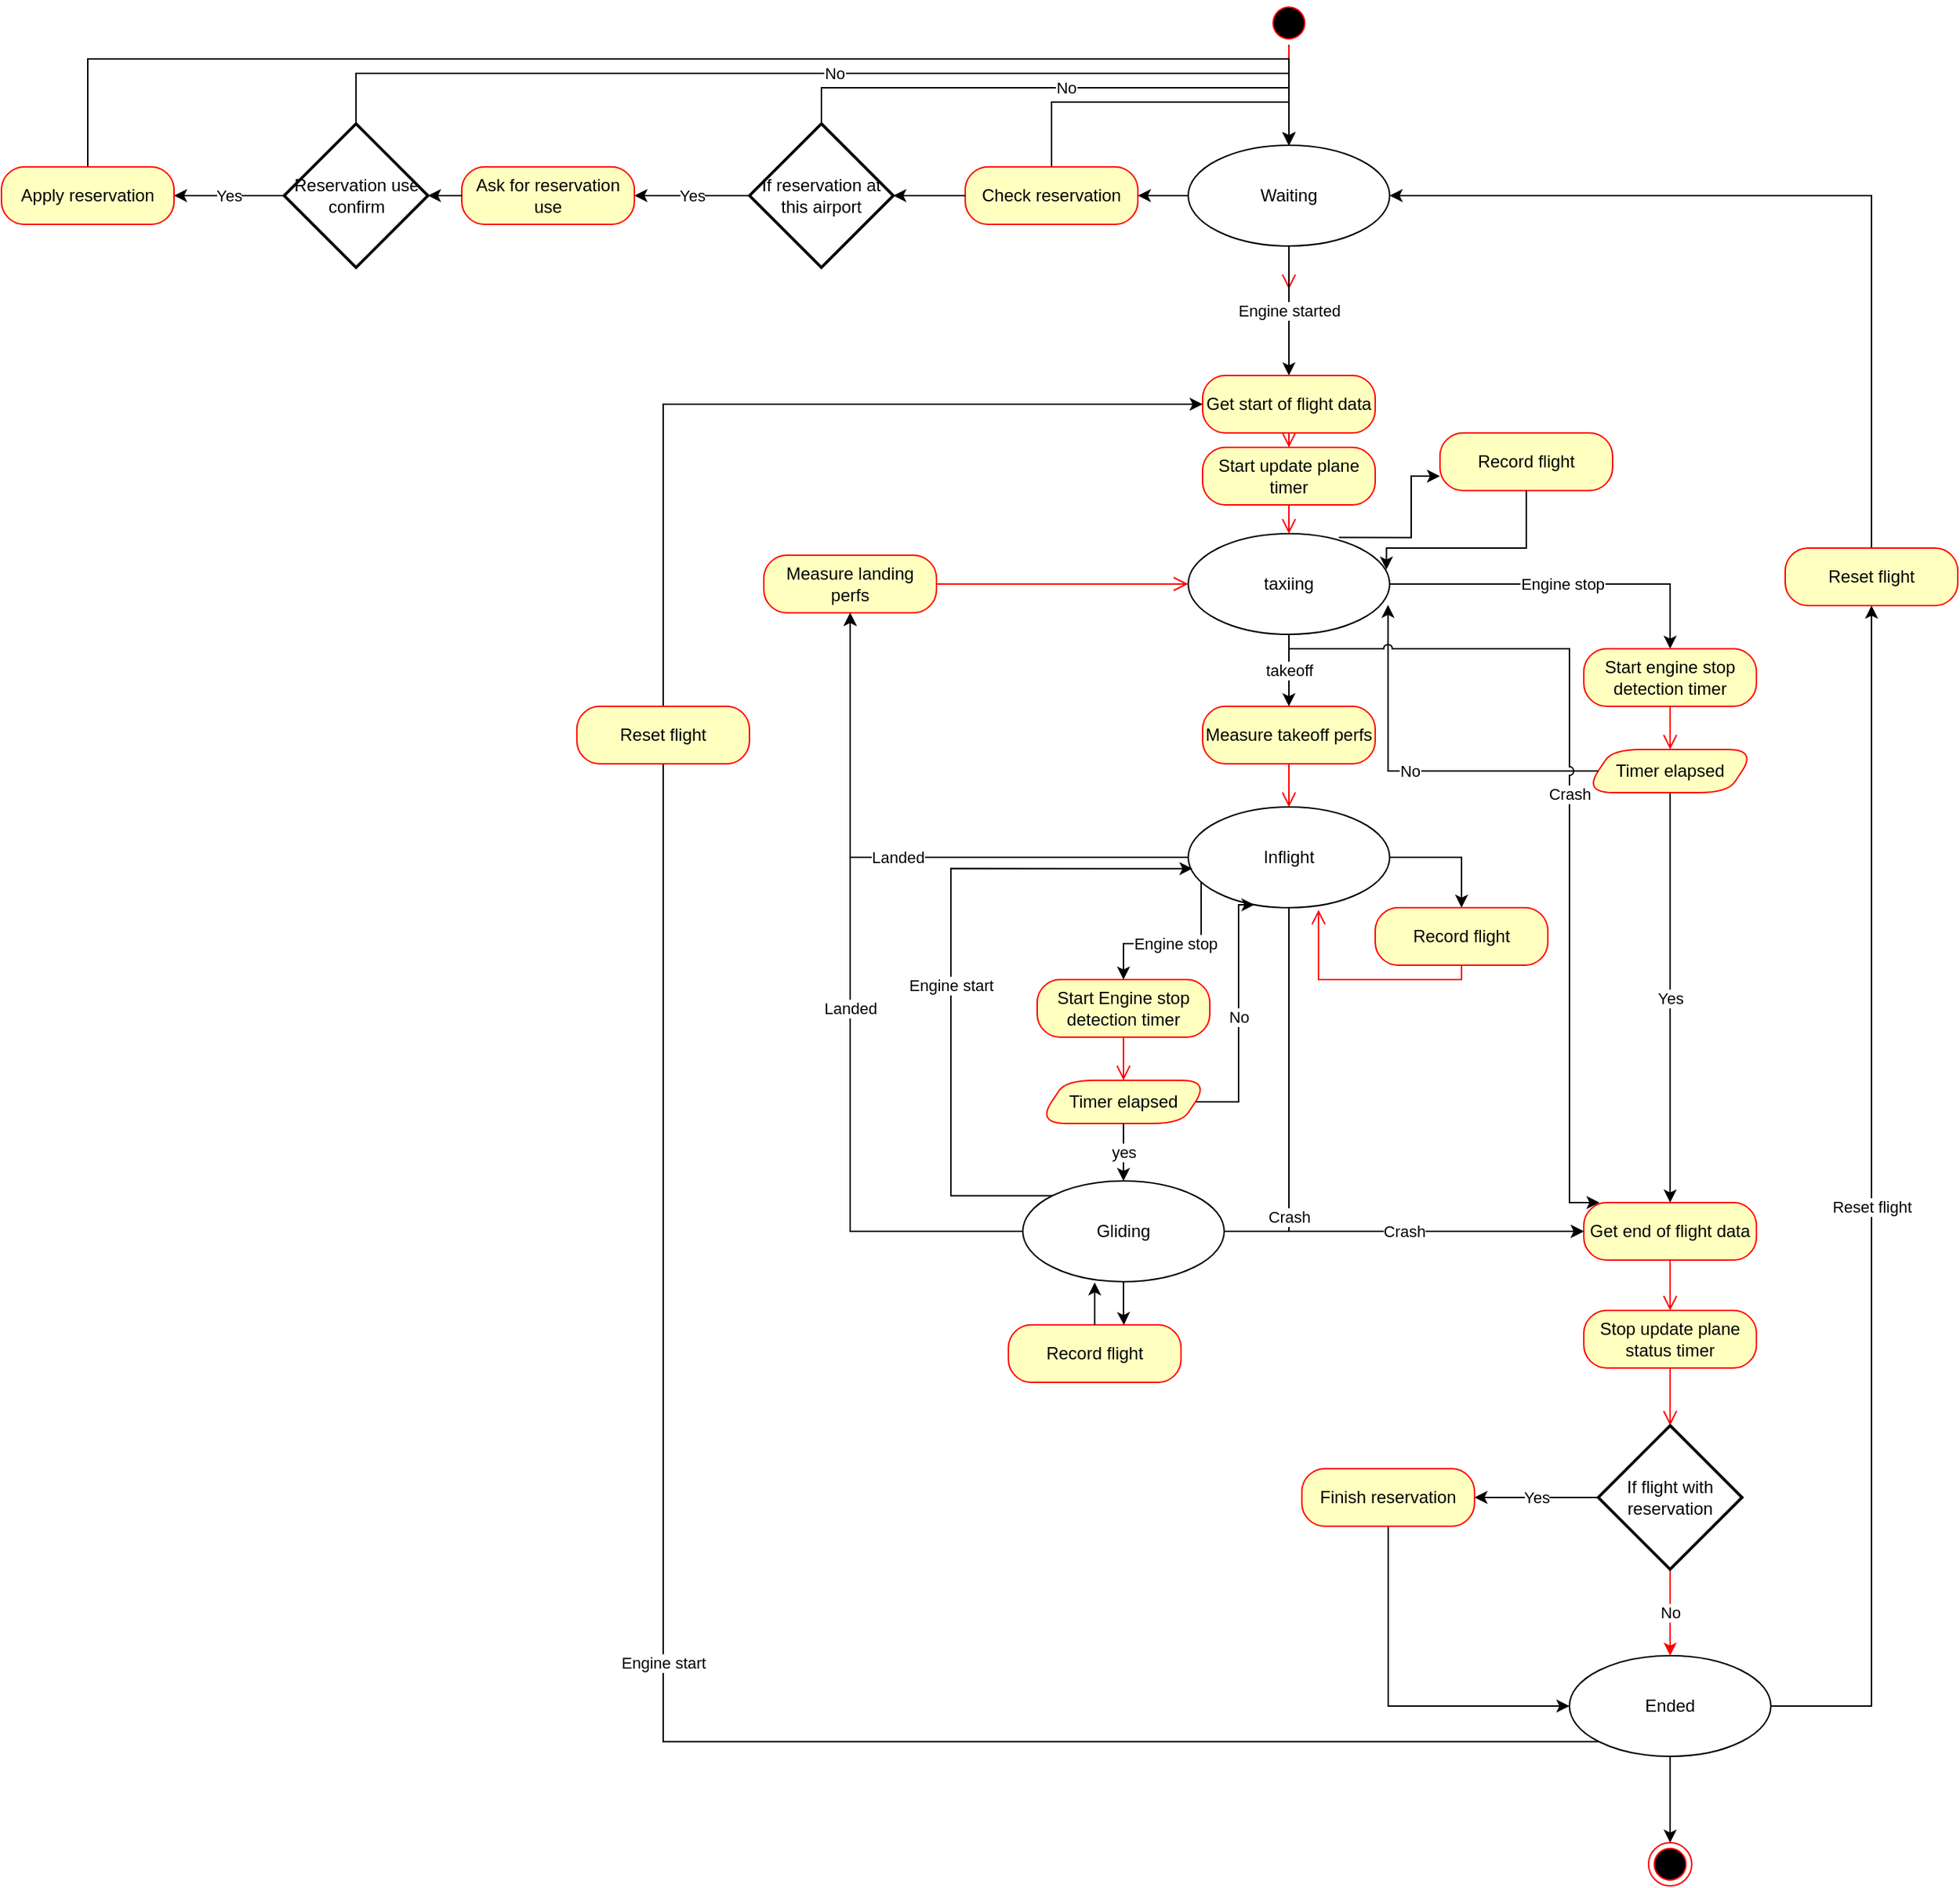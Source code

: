 <mxfile version="28.2.8">
  <diagram name="Page-1" id="NUmia3G6PODw2450Q20q">
    <mxGraphModel dx="2253" dy="2015" grid="1" gridSize="10" guides="1" tooltips="1" connect="1" arrows="1" fold="1" page="1" pageScale="1" pageWidth="827" pageHeight="1169" math="0" shadow="0">
      <root>
        <mxCell id="0" />
        <mxCell id="1" parent="0" />
        <mxCell id="42HSKnP8QLDhm_dFGF99-1" value="" style="ellipse;html=1;shape=startState;fillColor=#000000;strokeColor=#ff0000;" parent="1" vertex="1">
          <mxGeometry x="270" y="-80" width="30" height="30" as="geometry" />
        </mxCell>
        <mxCell id="42HSKnP8QLDhm_dFGF99-2" value="" style="edgeStyle=orthogonalEdgeStyle;html=1;verticalAlign=bottom;endArrow=open;endSize=8;strokeColor=#ff0000;rounded=0;" parent="1" source="42HSKnP8QLDhm_dFGF99-1" edge="1">
          <mxGeometry relative="1" as="geometry">
            <mxPoint x="285" y="120" as="targetPoint" />
          </mxGeometry>
        </mxCell>
        <mxCell id="42HSKnP8QLDhm_dFGF99-5" value="Engine started" style="edgeStyle=orthogonalEdgeStyle;rounded=0;orthogonalLoop=1;jettySize=auto;html=1;entryX=0.5;entryY=0;entryDx=0;entryDy=0;" parent="1" source="42HSKnP8QLDhm_dFGF99-3" target="42HSKnP8QLDhm_dFGF99-21" edge="1">
          <mxGeometry relative="1" as="geometry" />
        </mxCell>
        <mxCell id="SBM2Wogxa283-AGqD7Yx-2" style="edgeStyle=orthogonalEdgeStyle;rounded=0;orthogonalLoop=1;jettySize=auto;html=1;" parent="1" source="42HSKnP8QLDhm_dFGF99-3" target="SBM2Wogxa283-AGqD7Yx-1" edge="1">
          <mxGeometry relative="1" as="geometry" />
        </mxCell>
        <mxCell id="42HSKnP8QLDhm_dFGF99-3" value="Waiting" style="ellipse;whiteSpace=wrap;html=1;" parent="1" vertex="1">
          <mxGeometry x="215" y="20" width="140" height="70" as="geometry" />
        </mxCell>
        <mxCell id="42HSKnP8QLDhm_dFGF99-9" value="takeoff" style="edgeStyle=orthogonalEdgeStyle;rounded=0;orthogonalLoop=1;jettySize=auto;html=1;" parent="1" source="42HSKnP8QLDhm_dFGF99-4" target="42HSKnP8QLDhm_dFGF99-25" edge="1">
          <mxGeometry relative="1" as="geometry" />
        </mxCell>
        <mxCell id="42HSKnP8QLDhm_dFGF99-15" value="Engine stop" style="edgeStyle=orthogonalEdgeStyle;rounded=0;orthogonalLoop=1;jettySize=auto;html=1;entryX=0.5;entryY=0;entryDx=0;entryDy=0;" parent="1" source="42HSKnP8QLDhm_dFGF99-4" target="YDgDwDyBAp22KNGMu-CX-1" edge="1">
          <mxGeometry relative="1" as="geometry">
            <mxPoint x="435" y="325" as="targetPoint" />
          </mxGeometry>
        </mxCell>
        <mxCell id="YDgDwDyBAp22KNGMu-CX-39" style="edgeStyle=orthogonalEdgeStyle;rounded=0;orthogonalLoop=1;jettySize=auto;html=1;entryX=0;entryY=0.75;entryDx=0;entryDy=0;exitX=0.748;exitY=0.038;exitDx=0;exitDy=0;exitPerimeter=0;" parent="1" source="42HSKnP8QLDhm_dFGF99-4" target="YDgDwDyBAp22KNGMu-CX-38" edge="1">
          <mxGeometry relative="1" as="geometry">
            <Array as="points">
              <mxPoint x="370" y="293" />
              <mxPoint x="370" y="250" />
            </Array>
          </mxGeometry>
        </mxCell>
        <mxCell id="42HSKnP8QLDhm_dFGF99-4" value="taxiing" style="ellipse;whiteSpace=wrap;html=1;" parent="1" vertex="1">
          <mxGeometry x="215" y="290" width="140" height="70" as="geometry" />
        </mxCell>
        <mxCell id="42HSKnP8QLDhm_dFGF99-11" value="Crash" style="edgeStyle=orthogonalEdgeStyle;rounded=0;orthogonalLoop=1;jettySize=auto;html=1;entryX=0;entryY=0.5;entryDx=0;entryDy=0;exitX=0.5;exitY=1;exitDx=0;exitDy=0;" parent="1" source="42HSKnP8QLDhm_dFGF99-8" target="42HSKnP8QLDhm_dFGF99-18" edge="1">
          <mxGeometry relative="1" as="geometry" />
        </mxCell>
        <mxCell id="42HSKnP8QLDhm_dFGF99-13" value="Landed" style="edgeStyle=orthogonalEdgeStyle;rounded=0;orthogonalLoop=1;jettySize=auto;html=1;entryX=0.5;entryY=1;entryDx=0;entryDy=0;exitX=0;exitY=0.5;exitDx=0;exitDy=0;" parent="1" source="42HSKnP8QLDhm_dFGF99-8" target="42HSKnP8QLDhm_dFGF99-23" edge="1">
          <mxGeometry relative="1" as="geometry" />
        </mxCell>
        <mxCell id="YDgDwDyBAp22KNGMu-CX-14" value="Engine stop" style="edgeStyle=orthogonalEdgeStyle;rounded=0;orthogonalLoop=1;jettySize=auto;html=1;exitX=0.064;exitY=0.743;exitDx=0;exitDy=0;exitPerimeter=0;" parent="1" source="42HSKnP8QLDhm_dFGF99-8" target="YDgDwDyBAp22KNGMu-CX-21" edge="1">
          <mxGeometry relative="1" as="geometry" />
        </mxCell>
        <mxCell id="YDgDwDyBAp22KNGMu-CX-33" style="edgeStyle=orthogonalEdgeStyle;rounded=0;orthogonalLoop=1;jettySize=auto;html=1;exitX=1;exitY=0.5;exitDx=0;exitDy=0;" parent="1" source="42HSKnP8QLDhm_dFGF99-8" target="YDgDwDyBAp22KNGMu-CX-31" edge="1">
          <mxGeometry relative="1" as="geometry" />
        </mxCell>
        <mxCell id="42HSKnP8QLDhm_dFGF99-8" value="Inflight" style="ellipse;whiteSpace=wrap;html=1;" parent="1" vertex="1">
          <mxGeometry x="215" y="480" width="140" height="70" as="geometry" />
        </mxCell>
        <mxCell id="42HSKnP8QLDhm_dFGF99-16" value="" style="ellipse;html=1;shape=endState;fillColor=#000000;strokeColor=#ff0000;" parent="1" vertex="1">
          <mxGeometry x="535" y="1200" width="30" height="30" as="geometry" />
        </mxCell>
        <mxCell id="42HSKnP8QLDhm_dFGF99-18" value="Get end of flight data" style="rounded=1;whiteSpace=wrap;html=1;arcSize=40;fontColor=#000000;fillColor=#ffffc0;strokeColor=#ff0000;" parent="1" vertex="1">
          <mxGeometry x="490" y="755" width="120" height="40" as="geometry" />
        </mxCell>
        <mxCell id="42HSKnP8QLDhm_dFGF99-19" value="" style="edgeStyle=orthogonalEdgeStyle;html=1;verticalAlign=bottom;endArrow=open;endSize=8;strokeColor=#ff0000;rounded=0;entryX=0.5;entryY=0;entryDx=0;entryDy=0;" parent="1" source="42HSKnP8QLDhm_dFGF99-18" target="YDgDwDyBAp22KNGMu-CX-49" edge="1">
          <mxGeometry relative="1" as="geometry">
            <mxPoint x="480" y="760" as="targetPoint" />
          </mxGeometry>
        </mxCell>
        <mxCell id="42HSKnP8QLDhm_dFGF99-21" value="Get start of flight data" style="rounded=1;whiteSpace=wrap;html=1;arcSize=40;fontColor=#000000;fillColor=#ffffc0;strokeColor=#ff0000;" parent="1" vertex="1">
          <mxGeometry x="225" y="180" width="120" height="40" as="geometry" />
        </mxCell>
        <mxCell id="42HSKnP8QLDhm_dFGF99-22" value="" style="edgeStyle=orthogonalEdgeStyle;html=1;verticalAlign=bottom;endArrow=open;endSize=8;strokeColor=#ff0000;rounded=0;entryX=0.5;entryY=0;entryDx=0;entryDy=0;" parent="1" source="42HSKnP8QLDhm_dFGF99-21" target="YDgDwDyBAp22KNGMu-CX-46" edge="1">
          <mxGeometry relative="1" as="geometry">
            <mxPoint x="490" y="250" as="targetPoint" />
          </mxGeometry>
        </mxCell>
        <mxCell id="42HSKnP8QLDhm_dFGF99-23" value="Measure landing perfs" style="rounded=1;whiteSpace=wrap;html=1;arcSize=40;fontColor=#000000;fillColor=#ffffc0;strokeColor=#ff0000;" parent="1" vertex="1">
          <mxGeometry x="-80" y="305" width="120" height="40" as="geometry" />
        </mxCell>
        <mxCell id="42HSKnP8QLDhm_dFGF99-24" value="" style="edgeStyle=orthogonalEdgeStyle;html=1;verticalAlign=bottom;endArrow=open;endSize=8;strokeColor=#ff0000;rounded=0;entryX=0;entryY=0.5;entryDx=0;entryDy=0;exitX=1;exitY=0.5;exitDx=0;exitDy=0;" parent="1" source="42HSKnP8QLDhm_dFGF99-23" target="42HSKnP8QLDhm_dFGF99-4" edge="1">
          <mxGeometry relative="1" as="geometry">
            <mxPoint x="120" y="480" as="targetPoint" />
          </mxGeometry>
        </mxCell>
        <mxCell id="42HSKnP8QLDhm_dFGF99-25" value="Measure takeoff perfs" style="rounded=1;whiteSpace=wrap;html=1;arcSize=40;fontColor=#000000;fillColor=#ffffc0;strokeColor=#ff0000;" parent="1" vertex="1">
          <mxGeometry x="225" y="410" width="120" height="40" as="geometry" />
        </mxCell>
        <mxCell id="42HSKnP8QLDhm_dFGF99-26" value="" style="edgeStyle=orthogonalEdgeStyle;html=1;verticalAlign=bottom;endArrow=open;endSize=8;strokeColor=#ff0000;rounded=0;" parent="1" source="42HSKnP8QLDhm_dFGF99-25" target="42HSKnP8QLDhm_dFGF99-8" edge="1">
          <mxGeometry relative="1" as="geometry">
            <mxPoint x="414" y="550" as="targetPoint" />
          </mxGeometry>
        </mxCell>
        <mxCell id="YDgDwDyBAp22KNGMu-CX-1" value="Start engine stop detection timer" style="rounded=1;whiteSpace=wrap;html=1;arcSize=40;fontColor=#000000;fillColor=#ffffc0;strokeColor=#ff0000;" parent="1" vertex="1">
          <mxGeometry x="490" y="370" width="120" height="40" as="geometry" />
        </mxCell>
        <mxCell id="YDgDwDyBAp22KNGMu-CX-2" value="" style="edgeStyle=orthogonalEdgeStyle;html=1;verticalAlign=bottom;endArrow=open;endSize=8;strokeColor=#ff0000;rounded=0;" parent="1" source="YDgDwDyBAp22KNGMu-CX-1" target="YDgDwDyBAp22KNGMu-CX-5" edge="1">
          <mxGeometry relative="1" as="geometry">
            <mxPoint x="480" y="460" as="targetPoint" />
          </mxGeometry>
        </mxCell>
        <mxCell id="YDgDwDyBAp22KNGMu-CX-7" value="Yes" style="edgeStyle=orthogonalEdgeStyle;rounded=0;orthogonalLoop=1;jettySize=auto;html=1;entryX=0.5;entryY=0;entryDx=0;entryDy=0;" parent="1" source="YDgDwDyBAp22KNGMu-CX-5" target="42HSKnP8QLDhm_dFGF99-18" edge="1">
          <mxGeometry relative="1" as="geometry" />
        </mxCell>
        <mxCell id="YDgDwDyBAp22KNGMu-CX-5" value="Timer elapsed" style="shape=parallelogram;perimeter=parallelogramPerimeter;whiteSpace=wrap;html=1;fixedSize=1;fillColor=#ffffc0;strokeColor=#ff0000;fontColor=#000000;rounded=1;arcSize=40;" parent="1" vertex="1">
          <mxGeometry x="490" y="440" width="120" height="30" as="geometry" />
        </mxCell>
        <mxCell id="YDgDwDyBAp22KNGMu-CX-16" value="Landed" style="edgeStyle=orthogonalEdgeStyle;rounded=0;orthogonalLoop=1;jettySize=auto;html=1;entryX=0.5;entryY=1;entryDx=0;entryDy=0;exitX=0;exitY=0.5;exitDx=0;exitDy=0;" parent="1" source="YDgDwDyBAp22KNGMu-CX-13" target="42HSKnP8QLDhm_dFGF99-23" edge="1">
          <mxGeometry relative="1" as="geometry" />
        </mxCell>
        <mxCell id="YDgDwDyBAp22KNGMu-CX-19" value="Crash" style="edgeStyle=orthogonalEdgeStyle;rounded=0;orthogonalLoop=1;jettySize=auto;html=1;entryX=0;entryY=0.5;entryDx=0;entryDy=0;exitX=1;exitY=0.5;exitDx=0;exitDy=0;" parent="1" source="YDgDwDyBAp22KNGMu-CX-13" target="42HSKnP8QLDhm_dFGF99-18" edge="1">
          <mxGeometry relative="1" as="geometry">
            <mxPoint x="430" y="755" as="targetPoint" />
          </mxGeometry>
        </mxCell>
        <mxCell id="YDgDwDyBAp22KNGMu-CX-42" style="edgeStyle=orthogonalEdgeStyle;rounded=0;orthogonalLoop=1;jettySize=auto;html=1;entryX=0.669;entryY=0.004;entryDx=0;entryDy=0;entryPerimeter=0;" parent="1" source="YDgDwDyBAp22KNGMu-CX-13" target="YDgDwDyBAp22KNGMu-CX-41" edge="1">
          <mxGeometry relative="1" as="geometry" />
        </mxCell>
        <mxCell id="YDgDwDyBAp22KNGMu-CX-13" value="Gliding" style="ellipse;whiteSpace=wrap;html=1;" parent="1" vertex="1">
          <mxGeometry x="100" y="740" width="140" height="70" as="geometry" />
        </mxCell>
        <mxCell id="YDgDwDyBAp22KNGMu-CX-21" value="Start Engine stop detection timer" style="rounded=1;whiteSpace=wrap;html=1;arcSize=40;fontColor=#000000;fillColor=#ffffc0;strokeColor=#ff0000;" parent="1" vertex="1">
          <mxGeometry x="110" y="600" width="120" height="40" as="geometry" />
        </mxCell>
        <mxCell id="YDgDwDyBAp22KNGMu-CX-22" value="" style="edgeStyle=orthogonalEdgeStyle;html=1;verticalAlign=bottom;endArrow=open;endSize=8;strokeColor=#ff0000;rounded=0;entryX=0.5;entryY=0;entryDx=0;entryDy=0;" parent="1" source="YDgDwDyBAp22KNGMu-CX-21" target="YDgDwDyBAp22KNGMu-CX-23" edge="1">
          <mxGeometry relative="1" as="geometry">
            <mxPoint x="170" y="670" as="targetPoint" />
          </mxGeometry>
        </mxCell>
        <mxCell id="YDgDwDyBAp22KNGMu-CX-26" value="yes" style="edgeStyle=orthogonalEdgeStyle;rounded=0;orthogonalLoop=1;jettySize=auto;html=1;entryX=0.5;entryY=0;entryDx=0;entryDy=0;" parent="1" source="YDgDwDyBAp22KNGMu-CX-23" target="YDgDwDyBAp22KNGMu-CX-13" edge="1">
          <mxGeometry relative="1" as="geometry" />
        </mxCell>
        <mxCell id="YDgDwDyBAp22KNGMu-CX-27" value="No" style="edgeStyle=orthogonalEdgeStyle;rounded=0;orthogonalLoop=1;jettySize=auto;html=1;exitX=1;exitY=0.5;exitDx=0;exitDy=0;entryX=0.329;entryY=0.971;entryDx=0;entryDy=0;entryPerimeter=0;" parent="1" source="YDgDwDyBAp22KNGMu-CX-23" target="42HSKnP8QLDhm_dFGF99-8" edge="1">
          <mxGeometry relative="1" as="geometry">
            <Array as="points">
              <mxPoint x="250" y="685" />
              <mxPoint x="250" y="548" />
            </Array>
          </mxGeometry>
        </mxCell>
        <mxCell id="YDgDwDyBAp22KNGMu-CX-23" value="Timer elapsed" style="shape=parallelogram;perimeter=parallelogramPerimeter;whiteSpace=wrap;html=1;fixedSize=1;fillColor=#ffffc0;strokeColor=#ff0000;fontColor=#000000;rounded=1;arcSize=40;" parent="1" vertex="1">
          <mxGeometry x="110" y="670" width="120" height="30" as="geometry" />
        </mxCell>
        <mxCell id="YDgDwDyBAp22KNGMu-CX-30" value="No" style="edgeStyle=orthogonalEdgeStyle;rounded=0;orthogonalLoop=1;jettySize=auto;html=1;entryX=0.992;entryY=0.707;entryDx=0;entryDy=0;entryPerimeter=0;jumpStyle=arc;" parent="1" source="YDgDwDyBAp22KNGMu-CX-5" target="42HSKnP8QLDhm_dFGF99-4" edge="1">
          <mxGeometry relative="1" as="geometry" />
        </mxCell>
        <mxCell id="YDgDwDyBAp22KNGMu-CX-31" value="Record flight" style="rounded=1;whiteSpace=wrap;html=1;arcSize=40;fontColor=#000000;fillColor=#ffffc0;strokeColor=#ff0000;" parent="1" vertex="1">
          <mxGeometry x="345" y="550" width="120" height="40" as="geometry" />
        </mxCell>
        <mxCell id="YDgDwDyBAp22KNGMu-CX-32" value="" style="edgeStyle=orthogonalEdgeStyle;html=1;verticalAlign=bottom;endArrow=open;endSize=8;strokeColor=#ff0000;rounded=0;entryX=0.647;entryY=1.021;entryDx=0;entryDy=0;entryPerimeter=0;exitX=0.5;exitY=1;exitDx=0;exitDy=0;" parent="1" source="YDgDwDyBAp22KNGMu-CX-31" target="42HSKnP8QLDhm_dFGF99-8" edge="1">
          <mxGeometry relative="1" as="geometry">
            <mxPoint x="420" y="660" as="targetPoint" />
            <mxPoint x="410" y="610" as="sourcePoint" />
          </mxGeometry>
        </mxCell>
        <mxCell id="YDgDwDyBAp22KNGMu-CX-35" style="edgeStyle=orthogonalEdgeStyle;rounded=0;orthogonalLoop=1;jettySize=auto;html=1;" parent="1" source="YDgDwDyBAp22KNGMu-CX-34" target="42HSKnP8QLDhm_dFGF99-16" edge="1">
          <mxGeometry relative="1" as="geometry" />
        </mxCell>
        <mxCell id="YDgDwDyBAp22KNGMu-CX-51" value="" style="edgeStyle=orthogonalEdgeStyle;rounded=0;orthogonalLoop=1;jettySize=auto;html=1;entryX=1;entryY=0.5;entryDx=0;entryDy=0;exitX=0.5;exitY=0;exitDx=0;exitDy=0;" parent="1" source="llv3OOcGzpRDHCdmAVIq-4" target="42HSKnP8QLDhm_dFGF99-3" edge="1">
          <mxGeometry relative="1" as="geometry">
            <Array as="points">
              <mxPoint x="690" y="55" />
            </Array>
          </mxGeometry>
        </mxCell>
        <mxCell id="llv3OOcGzpRDHCdmAVIq-1" value="" style="edgeStyle=orthogonalEdgeStyle;rounded=0;orthogonalLoop=1;jettySize=auto;html=1;entryX=0;entryY=0.5;entryDx=0;entryDy=0;exitX=0.5;exitY=0;exitDx=0;exitDy=0;" edge="1" parent="1" source="llv3OOcGzpRDHCdmAVIq-2" target="42HSKnP8QLDhm_dFGF99-21">
          <mxGeometry relative="1" as="geometry">
            <mxPoint x="-110" y="520" as="targetPoint" />
            <mxPoint x="-70" y="230" as="sourcePoint" />
            <Array as="points">
              <mxPoint x="-150" y="200" />
            </Array>
          </mxGeometry>
        </mxCell>
        <mxCell id="YDgDwDyBAp22KNGMu-CX-34" value="Ended" style="ellipse;whiteSpace=wrap;html=1;" parent="1" vertex="1">
          <mxGeometry x="480" y="1070" width="140" height="70" as="geometry" />
        </mxCell>
        <mxCell id="YDgDwDyBAp22KNGMu-CX-38" value="Record flight" style="rounded=1;whiteSpace=wrap;html=1;arcSize=40;fontColor=#000000;fillColor=#ffffc0;strokeColor=#ff0000;" parent="1" vertex="1">
          <mxGeometry x="390" y="220" width="120" height="40" as="geometry" />
        </mxCell>
        <mxCell id="YDgDwDyBAp22KNGMu-CX-40" style="edgeStyle=orthogonalEdgeStyle;rounded=0;orthogonalLoop=1;jettySize=auto;html=1;entryX=0.984;entryY=0.357;entryDx=0;entryDy=0;entryPerimeter=0;exitX=0.5;exitY=1;exitDx=0;exitDy=0;" parent="1" source="YDgDwDyBAp22KNGMu-CX-38" target="42HSKnP8QLDhm_dFGF99-4" edge="1">
          <mxGeometry relative="1" as="geometry">
            <Array as="points">
              <mxPoint x="450" y="300" />
              <mxPoint x="353" y="300" />
            </Array>
          </mxGeometry>
        </mxCell>
        <mxCell id="YDgDwDyBAp22KNGMu-CX-41" value="Record flight" style="rounded=1;whiteSpace=wrap;html=1;arcSize=40;fontColor=#000000;fillColor=#ffffc0;strokeColor=#ff0000;" parent="1" vertex="1">
          <mxGeometry x="90" y="840" width="120" height="40" as="geometry" />
        </mxCell>
        <mxCell id="YDgDwDyBAp22KNGMu-CX-43" style="edgeStyle=orthogonalEdgeStyle;rounded=0;orthogonalLoop=1;jettySize=auto;html=1;entryX=0.357;entryY=1.007;entryDx=0;entryDy=0;entryPerimeter=0;" parent="1" source="YDgDwDyBAp22KNGMu-CX-41" target="YDgDwDyBAp22KNGMu-CX-13" edge="1">
          <mxGeometry relative="1" as="geometry" />
        </mxCell>
        <mxCell id="YDgDwDyBAp22KNGMu-CX-44" value="Engine start" style="edgeStyle=orthogonalEdgeStyle;rounded=0;orthogonalLoop=1;jettySize=auto;html=1;exitX=0;exitY=0;exitDx=0;exitDy=0;entryX=0.021;entryY=0.612;entryDx=0;entryDy=0;entryPerimeter=0;" parent="1" source="YDgDwDyBAp22KNGMu-CX-13" target="42HSKnP8QLDhm_dFGF99-8" edge="1">
          <mxGeometry x="-0.074" relative="1" as="geometry">
            <Array as="points">
              <mxPoint x="50" y="751" />
              <mxPoint x="50" y="523" />
            </Array>
            <mxPoint y="-1" as="offset" />
          </mxGeometry>
        </mxCell>
        <mxCell id="YDgDwDyBAp22KNGMu-CX-45" value="Crash" style="edgeStyle=orthogonalEdgeStyle;rounded=0;orthogonalLoop=1;jettySize=auto;html=1;entryX=0.091;entryY=0;entryDx=0;entryDy=0;entryPerimeter=0;jumpStyle=arc;" parent="1" source="42HSKnP8QLDhm_dFGF99-4" target="42HSKnP8QLDhm_dFGF99-18" edge="1">
          <mxGeometry relative="1" as="geometry">
            <Array as="points">
              <mxPoint x="285" y="370" />
              <mxPoint x="480" y="370" />
              <mxPoint x="480" y="755" />
            </Array>
          </mxGeometry>
        </mxCell>
        <mxCell id="YDgDwDyBAp22KNGMu-CX-46" value="Start update plane timer" style="rounded=1;whiteSpace=wrap;html=1;arcSize=40;fontColor=#000000;fillColor=#ffffc0;strokeColor=#ff0000;" parent="1" vertex="1">
          <mxGeometry x="225" y="230" width="120" height="40" as="geometry" />
        </mxCell>
        <mxCell id="YDgDwDyBAp22KNGMu-CX-47" value="" style="edgeStyle=orthogonalEdgeStyle;html=1;verticalAlign=bottom;endArrow=open;endSize=8;strokeColor=#ff0000;rounded=0;entryX=0.5;entryY=0;entryDx=0;entryDy=0;" parent="1" source="YDgDwDyBAp22KNGMu-CX-46" target="42HSKnP8QLDhm_dFGF99-4" edge="1">
          <mxGeometry relative="1" as="geometry">
            <mxPoint x="80" y="290" as="targetPoint" />
          </mxGeometry>
        </mxCell>
        <mxCell id="YDgDwDyBAp22KNGMu-CX-49" value="Stop update plane status timer" style="rounded=1;whiteSpace=wrap;html=1;arcSize=40;fontColor=#000000;fillColor=#ffffc0;strokeColor=#ff0000;" parent="1" vertex="1">
          <mxGeometry x="490" y="830" width="120" height="40" as="geometry" />
        </mxCell>
        <mxCell id="YDgDwDyBAp22KNGMu-CX-50" value="" style="edgeStyle=orthogonalEdgeStyle;html=1;verticalAlign=bottom;endArrow=open;endSize=8;strokeColor=#ff0000;rounded=0;" parent="1" source="YDgDwDyBAp22KNGMu-CX-49" target="SBM2Wogxa283-AGqD7Yx-4" edge="1">
          <mxGeometry relative="1" as="geometry">
            <mxPoint x="420" y="920" as="targetPoint" />
          </mxGeometry>
        </mxCell>
        <mxCell id="SBM2Wogxa283-AGqD7Yx-3" style="edgeStyle=orthogonalEdgeStyle;rounded=0;orthogonalLoop=1;jettySize=auto;html=1;entryX=0.5;entryY=0;entryDx=0;entryDy=0;exitX=0.5;exitY=0;exitDx=0;exitDy=0;" parent="1" source="SBM2Wogxa283-AGqD7Yx-1" target="42HSKnP8QLDhm_dFGF99-3" edge="1">
          <mxGeometry relative="1" as="geometry">
            <Array as="points">
              <mxPoint x="120" y="-10" />
              <mxPoint x="285" y="-10" />
            </Array>
          </mxGeometry>
        </mxCell>
        <mxCell id="SBM2Wogxa283-AGqD7Yx-1" value="Check reservation" style="rounded=1;whiteSpace=wrap;html=1;arcSize=40;fontColor=#000000;fillColor=#ffffc0;strokeColor=#ff0000;" parent="1" vertex="1">
          <mxGeometry x="60" y="35" width="120" height="40" as="geometry" />
        </mxCell>
        <mxCell id="SBM2Wogxa283-AGqD7Yx-5" value="No" style="edgeStyle=orthogonalEdgeStyle;rounded=0;orthogonalLoop=1;jettySize=auto;html=1;entryX=0.5;entryY=0;entryDx=0;entryDy=0;strokeColor=#FF0000;" parent="1" source="SBM2Wogxa283-AGqD7Yx-4" target="YDgDwDyBAp22KNGMu-CX-34" edge="1">
          <mxGeometry relative="1" as="geometry" />
        </mxCell>
        <mxCell id="SBM2Wogxa283-AGqD7Yx-7" value="Yes" style="edgeStyle=orthogonalEdgeStyle;rounded=0;orthogonalLoop=1;jettySize=auto;html=1;entryX=1;entryY=0.5;entryDx=0;entryDy=0;" parent="1" source="SBM2Wogxa283-AGqD7Yx-4" target="SBM2Wogxa283-AGqD7Yx-6" edge="1">
          <mxGeometry relative="1" as="geometry" />
        </mxCell>
        <mxCell id="SBM2Wogxa283-AGqD7Yx-4" value="If flight with reservation" style="strokeWidth=2;html=1;shape=mxgraph.flowchart.decision;whiteSpace=wrap;" parent="1" vertex="1">
          <mxGeometry x="500" y="910" width="100" height="100" as="geometry" />
        </mxCell>
        <mxCell id="SBM2Wogxa283-AGqD7Yx-8" style="edgeStyle=orthogonalEdgeStyle;rounded=0;orthogonalLoop=1;jettySize=auto;html=1;entryX=0;entryY=0.5;entryDx=0;entryDy=0;exitX=0.5;exitY=1;exitDx=0;exitDy=0;" parent="1" source="SBM2Wogxa283-AGqD7Yx-6" target="YDgDwDyBAp22KNGMu-CX-34" edge="1">
          <mxGeometry relative="1" as="geometry" />
        </mxCell>
        <mxCell id="SBM2Wogxa283-AGqD7Yx-6" value="Finish reservation" style="rounded=1;whiteSpace=wrap;html=1;arcSize=40;fontColor=#000000;fillColor=#ffffc0;strokeColor=#ff0000;" parent="1" vertex="1">
          <mxGeometry x="294" y="940" width="120" height="40" as="geometry" />
        </mxCell>
        <mxCell id="SBM2Wogxa283-AGqD7Yx-13" value="No" style="edgeStyle=orthogonalEdgeStyle;rounded=0;orthogonalLoop=1;jettySize=auto;html=1;entryX=0.5;entryY=0;entryDx=0;entryDy=0;exitX=0.5;exitY=0;exitDx=0;exitDy=0;exitPerimeter=0;" parent="1" source="SBM2Wogxa283-AGqD7Yx-11" target="42HSKnP8QLDhm_dFGF99-3" edge="1">
          <mxGeometry relative="1" as="geometry">
            <Array as="points">
              <mxPoint x="-40" y="-20" />
              <mxPoint x="285" y="-20" />
            </Array>
          </mxGeometry>
        </mxCell>
        <mxCell id="SBM2Wogxa283-AGqD7Yx-15" value="Yes" style="edgeStyle=orthogonalEdgeStyle;rounded=0;orthogonalLoop=1;jettySize=auto;html=1;entryX=1;entryY=0.5;entryDx=0;entryDy=0;" parent="1" source="SBM2Wogxa283-AGqD7Yx-11" target="SBM2Wogxa283-AGqD7Yx-14" edge="1">
          <mxGeometry relative="1" as="geometry" />
        </mxCell>
        <mxCell id="SBM2Wogxa283-AGqD7Yx-11" value="If reservation at this airport" style="strokeWidth=2;html=1;shape=mxgraph.flowchart.decision;whiteSpace=wrap;" parent="1" vertex="1">
          <mxGeometry x="-90" y="5" width="100" height="100" as="geometry" />
        </mxCell>
        <mxCell id="SBM2Wogxa283-AGqD7Yx-12" style="edgeStyle=orthogonalEdgeStyle;rounded=0;orthogonalLoop=1;jettySize=auto;html=1;entryX=1;entryY=0.5;entryDx=0;entryDy=0;entryPerimeter=0;" parent="1" source="SBM2Wogxa283-AGqD7Yx-1" target="SBM2Wogxa283-AGqD7Yx-11" edge="1">
          <mxGeometry relative="1" as="geometry" />
        </mxCell>
        <mxCell id="SBM2Wogxa283-AGqD7Yx-14" value="Ask for reservation use" style="rounded=1;whiteSpace=wrap;html=1;arcSize=40;fontColor=#000000;fillColor=#ffffc0;strokeColor=#ff0000;" parent="1" vertex="1">
          <mxGeometry x="-290" y="35" width="120" height="40" as="geometry" />
        </mxCell>
        <mxCell id="SBM2Wogxa283-AGqD7Yx-20" value="Yes" style="edgeStyle=orthogonalEdgeStyle;rounded=0;orthogonalLoop=1;jettySize=auto;html=1;exitX=0;exitY=0.5;exitDx=0;exitDy=0;exitPerimeter=0;entryX=1;entryY=0.5;entryDx=0;entryDy=0;" parent="1" source="SBM2Wogxa283-AGqD7Yx-16" target="SBM2Wogxa283-AGqD7Yx-18" edge="1">
          <mxGeometry relative="1" as="geometry" />
        </mxCell>
        <mxCell id="SBM2Wogxa283-AGqD7Yx-21" value="No" style="edgeStyle=orthogonalEdgeStyle;rounded=0;orthogonalLoop=1;jettySize=auto;html=1;entryX=0.5;entryY=0;entryDx=0;entryDy=0;exitX=0.5;exitY=0;exitDx=0;exitDy=0;exitPerimeter=0;" parent="1" source="SBM2Wogxa283-AGqD7Yx-16" target="42HSKnP8QLDhm_dFGF99-3" edge="1">
          <mxGeometry relative="1" as="geometry">
            <mxPoint x="-380" y="-10" as="sourcePoint" />
            <Array as="points">
              <mxPoint x="-363" y="-30" />
              <mxPoint x="285" y="-30" />
            </Array>
          </mxGeometry>
        </mxCell>
        <mxCell id="SBM2Wogxa283-AGqD7Yx-16" value="Reservation use confirm" style="strokeWidth=2;html=1;shape=mxgraph.flowchart.decision;whiteSpace=wrap;" parent="1" vertex="1">
          <mxGeometry x="-413.5" y="5" width="100" height="100" as="geometry" />
        </mxCell>
        <mxCell id="SBM2Wogxa283-AGqD7Yx-17" style="edgeStyle=orthogonalEdgeStyle;rounded=0;orthogonalLoop=1;jettySize=auto;html=1;entryX=1;entryY=0.5;entryDx=0;entryDy=0;entryPerimeter=0;" parent="1" source="SBM2Wogxa283-AGqD7Yx-14" target="SBM2Wogxa283-AGqD7Yx-16" edge="1">
          <mxGeometry relative="1" as="geometry" />
        </mxCell>
        <mxCell id="SBM2Wogxa283-AGqD7Yx-19" style="edgeStyle=orthogonalEdgeStyle;rounded=0;orthogonalLoop=1;jettySize=auto;html=1;entryX=0.5;entryY=0;entryDx=0;entryDy=0;exitX=0.5;exitY=0;exitDx=0;exitDy=0;" parent="1" source="SBM2Wogxa283-AGqD7Yx-18" target="42HSKnP8QLDhm_dFGF99-3" edge="1">
          <mxGeometry relative="1" as="geometry">
            <Array as="points">
              <mxPoint x="-550" y="-40" />
              <mxPoint x="285" y="-40" />
            </Array>
          </mxGeometry>
        </mxCell>
        <mxCell id="SBM2Wogxa283-AGqD7Yx-18" value="Apply reservation" style="rounded=1;whiteSpace=wrap;html=1;arcSize=40;fontColor=#000000;fillColor=#ffffc0;strokeColor=#ff0000;" parent="1" vertex="1">
          <mxGeometry x="-610" y="35" width="120" height="40" as="geometry" />
        </mxCell>
        <mxCell id="llv3OOcGzpRDHCdmAVIq-3" value="Engine start" style="edgeStyle=orthogonalEdgeStyle;rounded=0;orthogonalLoop=1;jettySize=auto;html=1;entryX=0;entryY=0.5;entryDx=0;entryDy=0;exitX=0;exitY=1;exitDx=0;exitDy=0;" edge="1" parent="1" source="YDgDwDyBAp22KNGMu-CX-34" target="llv3OOcGzpRDHCdmAVIq-2">
          <mxGeometry relative="1" as="geometry">
            <mxPoint x="225" y="200" as="targetPoint" />
            <mxPoint x="501" y="1130" as="sourcePoint" />
            <Array as="points">
              <mxPoint x="-150" y="1130" />
            </Array>
          </mxGeometry>
        </mxCell>
        <mxCell id="llv3OOcGzpRDHCdmAVIq-2" value="Reset flight" style="rounded=1;whiteSpace=wrap;html=1;arcSize=40;fontColor=#000000;fillColor=#ffffc0;strokeColor=#ff0000;" vertex="1" parent="1">
          <mxGeometry x="-210" y="410" width="120" height="40" as="geometry" />
        </mxCell>
        <mxCell id="llv3OOcGzpRDHCdmAVIq-5" value="Reset f&lt;span style=&quot;background-color: light-dark(#ffffff, var(--ge-dark-color, #121212)); color: light-dark(rgb(0, 0, 0), rgb(255, 255, 255));&quot;&gt;light&lt;/span&gt;" style="edgeStyle=orthogonalEdgeStyle;rounded=0;orthogonalLoop=1;jettySize=auto;html=1;entryX=0.5;entryY=1;entryDx=0;entryDy=0;exitX=1;exitY=0.5;exitDx=0;exitDy=0;" edge="1" parent="1" source="YDgDwDyBAp22KNGMu-CX-34" target="llv3OOcGzpRDHCdmAVIq-4">
          <mxGeometry relative="1" as="geometry">
            <Array as="points">
              <mxPoint x="690" y="1105" />
            </Array>
            <mxPoint x="620" y="1105" as="sourcePoint" />
            <mxPoint x="355" y="55" as="targetPoint" />
          </mxGeometry>
        </mxCell>
        <mxCell id="llv3OOcGzpRDHCdmAVIq-4" value="Reset flight" style="rounded=1;whiteSpace=wrap;html=1;arcSize=40;fontColor=#000000;fillColor=#ffffc0;strokeColor=#ff0000;" vertex="1" parent="1">
          <mxGeometry x="630" y="300" width="120" height="40" as="geometry" />
        </mxCell>
      </root>
    </mxGraphModel>
  </diagram>
</mxfile>
